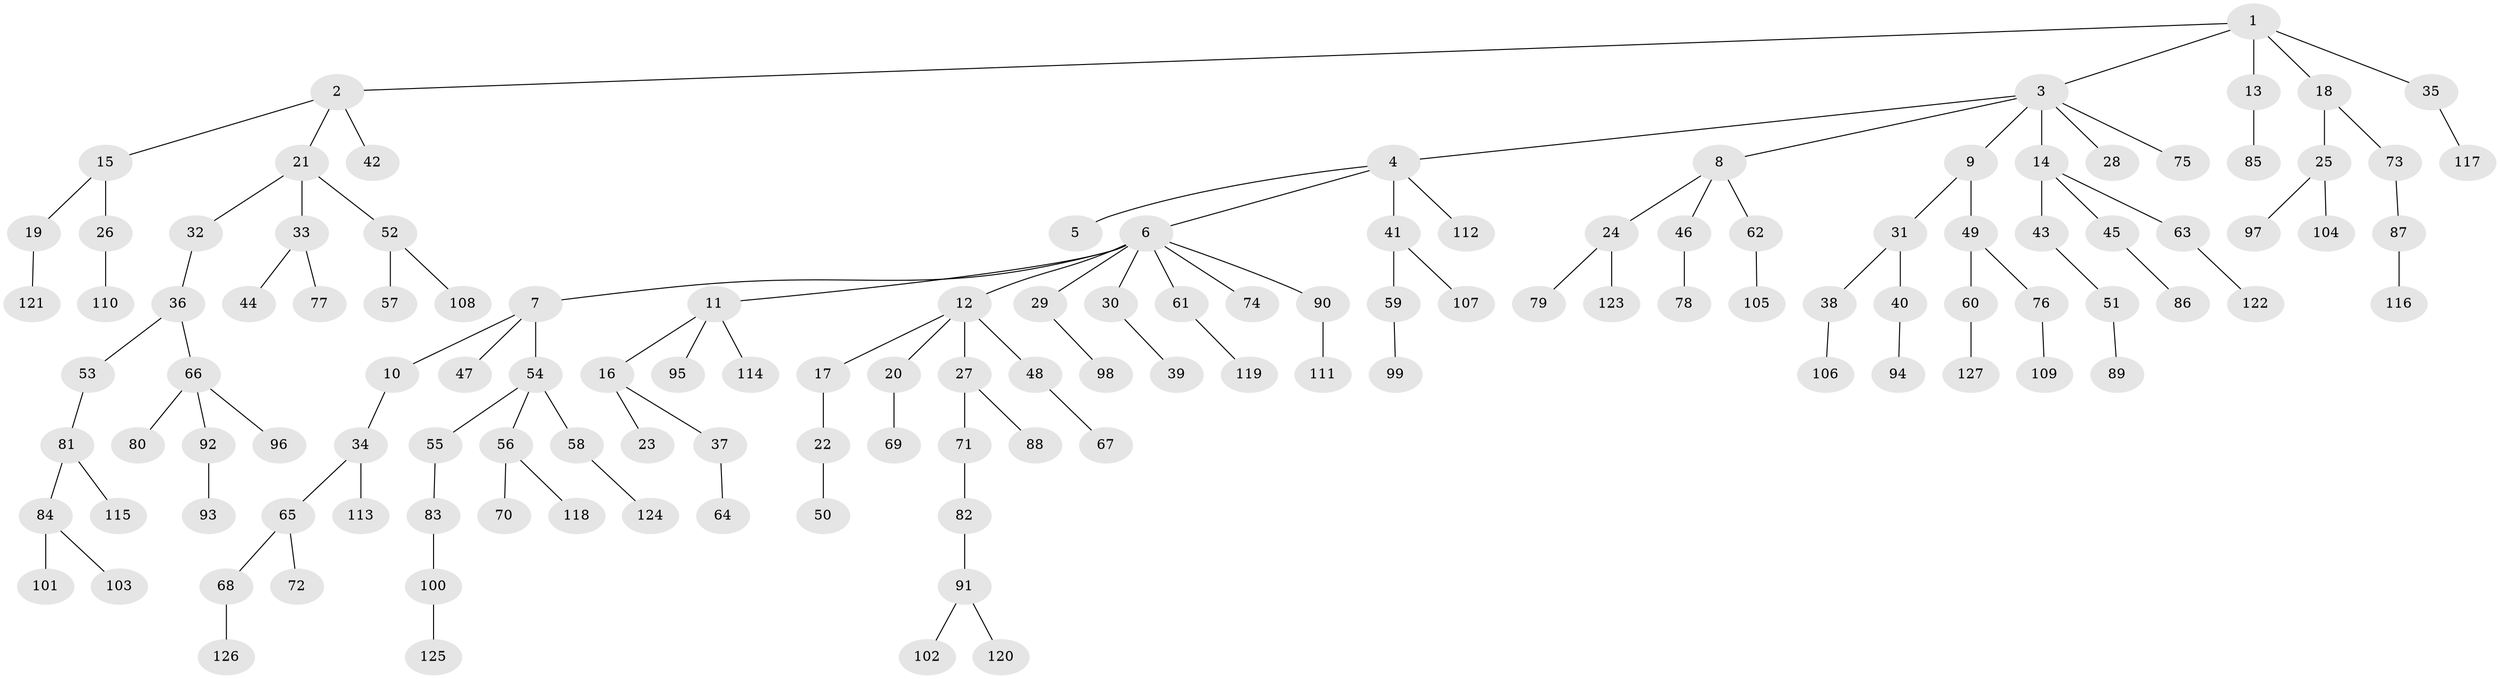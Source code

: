 // coarse degree distribution, {6: 0.011627906976744186, 3: 0.13953488372093023, 9: 0.011627906976744186, 12: 0.011627906976744186, 1: 0.5813953488372093, 5: 0.03488372093023256, 2: 0.1744186046511628, 4: 0.03488372093023256}
// Generated by graph-tools (version 1.1) at 2025/42/03/06/25 10:42:03]
// undirected, 127 vertices, 126 edges
graph export_dot {
graph [start="1"]
  node [color=gray90,style=filled];
  1;
  2;
  3;
  4;
  5;
  6;
  7;
  8;
  9;
  10;
  11;
  12;
  13;
  14;
  15;
  16;
  17;
  18;
  19;
  20;
  21;
  22;
  23;
  24;
  25;
  26;
  27;
  28;
  29;
  30;
  31;
  32;
  33;
  34;
  35;
  36;
  37;
  38;
  39;
  40;
  41;
  42;
  43;
  44;
  45;
  46;
  47;
  48;
  49;
  50;
  51;
  52;
  53;
  54;
  55;
  56;
  57;
  58;
  59;
  60;
  61;
  62;
  63;
  64;
  65;
  66;
  67;
  68;
  69;
  70;
  71;
  72;
  73;
  74;
  75;
  76;
  77;
  78;
  79;
  80;
  81;
  82;
  83;
  84;
  85;
  86;
  87;
  88;
  89;
  90;
  91;
  92;
  93;
  94;
  95;
  96;
  97;
  98;
  99;
  100;
  101;
  102;
  103;
  104;
  105;
  106;
  107;
  108;
  109;
  110;
  111;
  112;
  113;
  114;
  115;
  116;
  117;
  118;
  119;
  120;
  121;
  122;
  123;
  124;
  125;
  126;
  127;
  1 -- 2;
  1 -- 3;
  1 -- 13;
  1 -- 18;
  1 -- 35;
  2 -- 15;
  2 -- 21;
  2 -- 42;
  3 -- 4;
  3 -- 8;
  3 -- 9;
  3 -- 14;
  3 -- 28;
  3 -- 75;
  4 -- 5;
  4 -- 6;
  4 -- 41;
  4 -- 112;
  6 -- 7;
  6 -- 11;
  6 -- 12;
  6 -- 29;
  6 -- 30;
  6 -- 61;
  6 -- 74;
  6 -- 90;
  7 -- 10;
  7 -- 47;
  7 -- 54;
  8 -- 24;
  8 -- 46;
  8 -- 62;
  9 -- 31;
  9 -- 49;
  10 -- 34;
  11 -- 16;
  11 -- 95;
  11 -- 114;
  12 -- 17;
  12 -- 20;
  12 -- 27;
  12 -- 48;
  13 -- 85;
  14 -- 43;
  14 -- 45;
  14 -- 63;
  15 -- 19;
  15 -- 26;
  16 -- 23;
  16 -- 37;
  17 -- 22;
  18 -- 25;
  18 -- 73;
  19 -- 121;
  20 -- 69;
  21 -- 32;
  21 -- 33;
  21 -- 52;
  22 -- 50;
  24 -- 79;
  24 -- 123;
  25 -- 97;
  25 -- 104;
  26 -- 110;
  27 -- 71;
  27 -- 88;
  29 -- 98;
  30 -- 39;
  31 -- 38;
  31 -- 40;
  32 -- 36;
  33 -- 44;
  33 -- 77;
  34 -- 65;
  34 -- 113;
  35 -- 117;
  36 -- 53;
  36 -- 66;
  37 -- 64;
  38 -- 106;
  40 -- 94;
  41 -- 59;
  41 -- 107;
  43 -- 51;
  45 -- 86;
  46 -- 78;
  48 -- 67;
  49 -- 60;
  49 -- 76;
  51 -- 89;
  52 -- 57;
  52 -- 108;
  53 -- 81;
  54 -- 55;
  54 -- 56;
  54 -- 58;
  55 -- 83;
  56 -- 70;
  56 -- 118;
  58 -- 124;
  59 -- 99;
  60 -- 127;
  61 -- 119;
  62 -- 105;
  63 -- 122;
  65 -- 68;
  65 -- 72;
  66 -- 80;
  66 -- 92;
  66 -- 96;
  68 -- 126;
  71 -- 82;
  73 -- 87;
  76 -- 109;
  81 -- 84;
  81 -- 115;
  82 -- 91;
  83 -- 100;
  84 -- 101;
  84 -- 103;
  87 -- 116;
  90 -- 111;
  91 -- 102;
  91 -- 120;
  92 -- 93;
  100 -- 125;
}
